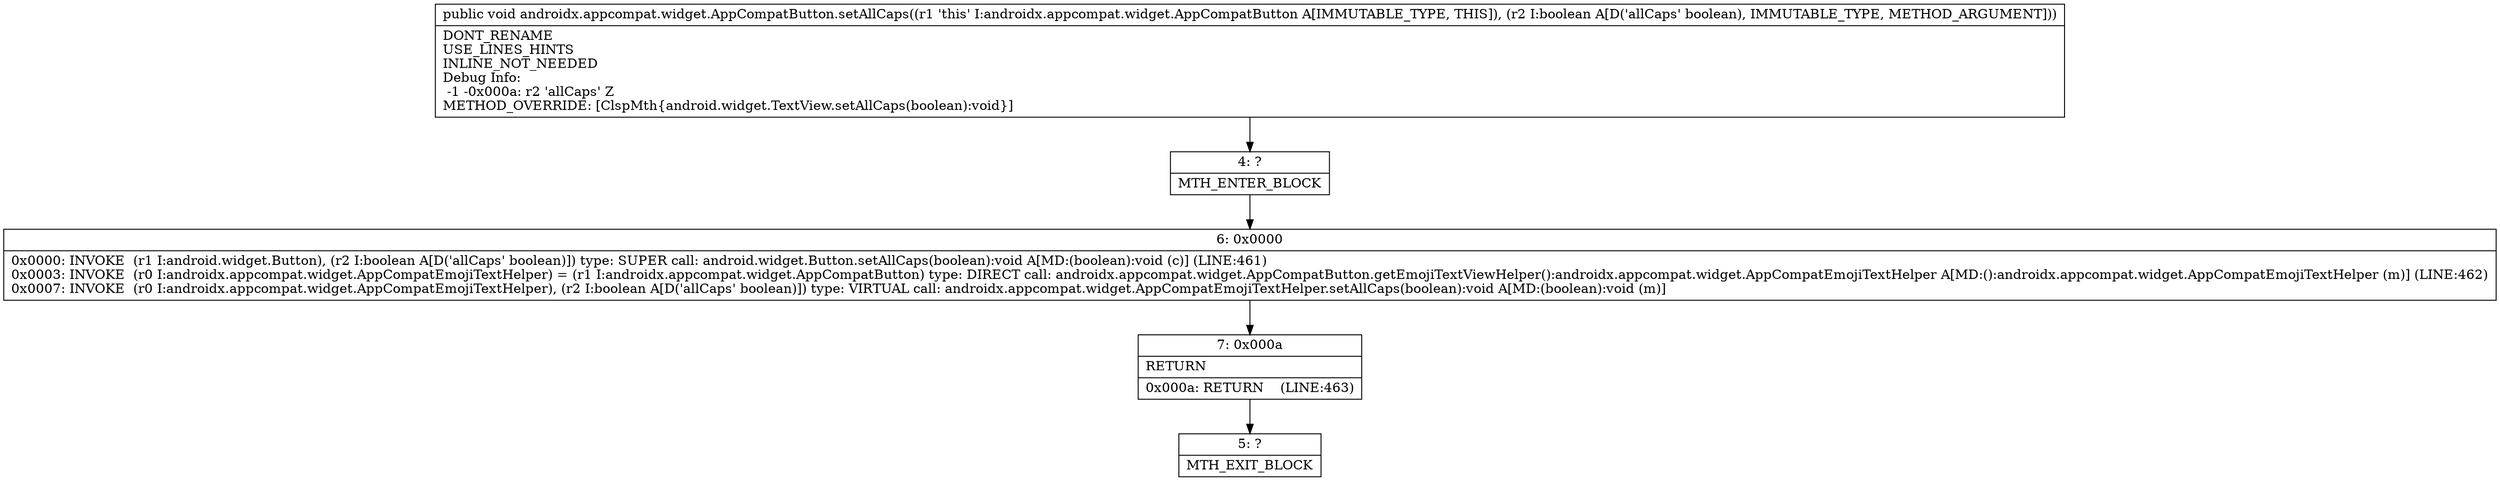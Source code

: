 digraph "CFG forandroidx.appcompat.widget.AppCompatButton.setAllCaps(Z)V" {
Node_4 [shape=record,label="{4\:\ ?|MTH_ENTER_BLOCK\l}"];
Node_6 [shape=record,label="{6\:\ 0x0000|0x0000: INVOKE  (r1 I:android.widget.Button), (r2 I:boolean A[D('allCaps' boolean)]) type: SUPER call: android.widget.Button.setAllCaps(boolean):void A[MD:(boolean):void (c)] (LINE:461)\l0x0003: INVOKE  (r0 I:androidx.appcompat.widget.AppCompatEmojiTextHelper) = (r1 I:androidx.appcompat.widget.AppCompatButton) type: DIRECT call: androidx.appcompat.widget.AppCompatButton.getEmojiTextViewHelper():androidx.appcompat.widget.AppCompatEmojiTextHelper A[MD:():androidx.appcompat.widget.AppCompatEmojiTextHelper (m)] (LINE:462)\l0x0007: INVOKE  (r0 I:androidx.appcompat.widget.AppCompatEmojiTextHelper), (r2 I:boolean A[D('allCaps' boolean)]) type: VIRTUAL call: androidx.appcompat.widget.AppCompatEmojiTextHelper.setAllCaps(boolean):void A[MD:(boolean):void (m)]\l}"];
Node_7 [shape=record,label="{7\:\ 0x000a|RETURN\l|0x000a: RETURN    (LINE:463)\l}"];
Node_5 [shape=record,label="{5\:\ ?|MTH_EXIT_BLOCK\l}"];
MethodNode[shape=record,label="{public void androidx.appcompat.widget.AppCompatButton.setAllCaps((r1 'this' I:androidx.appcompat.widget.AppCompatButton A[IMMUTABLE_TYPE, THIS]), (r2 I:boolean A[D('allCaps' boolean), IMMUTABLE_TYPE, METHOD_ARGUMENT]))  | DONT_RENAME\lUSE_LINES_HINTS\lINLINE_NOT_NEEDED\lDebug Info:\l  \-1 \-0x000a: r2 'allCaps' Z\lMETHOD_OVERRIDE: [ClspMth\{android.widget.TextView.setAllCaps(boolean):void\}]\l}"];
MethodNode -> Node_4;Node_4 -> Node_6;
Node_6 -> Node_7;
Node_7 -> Node_5;
}

